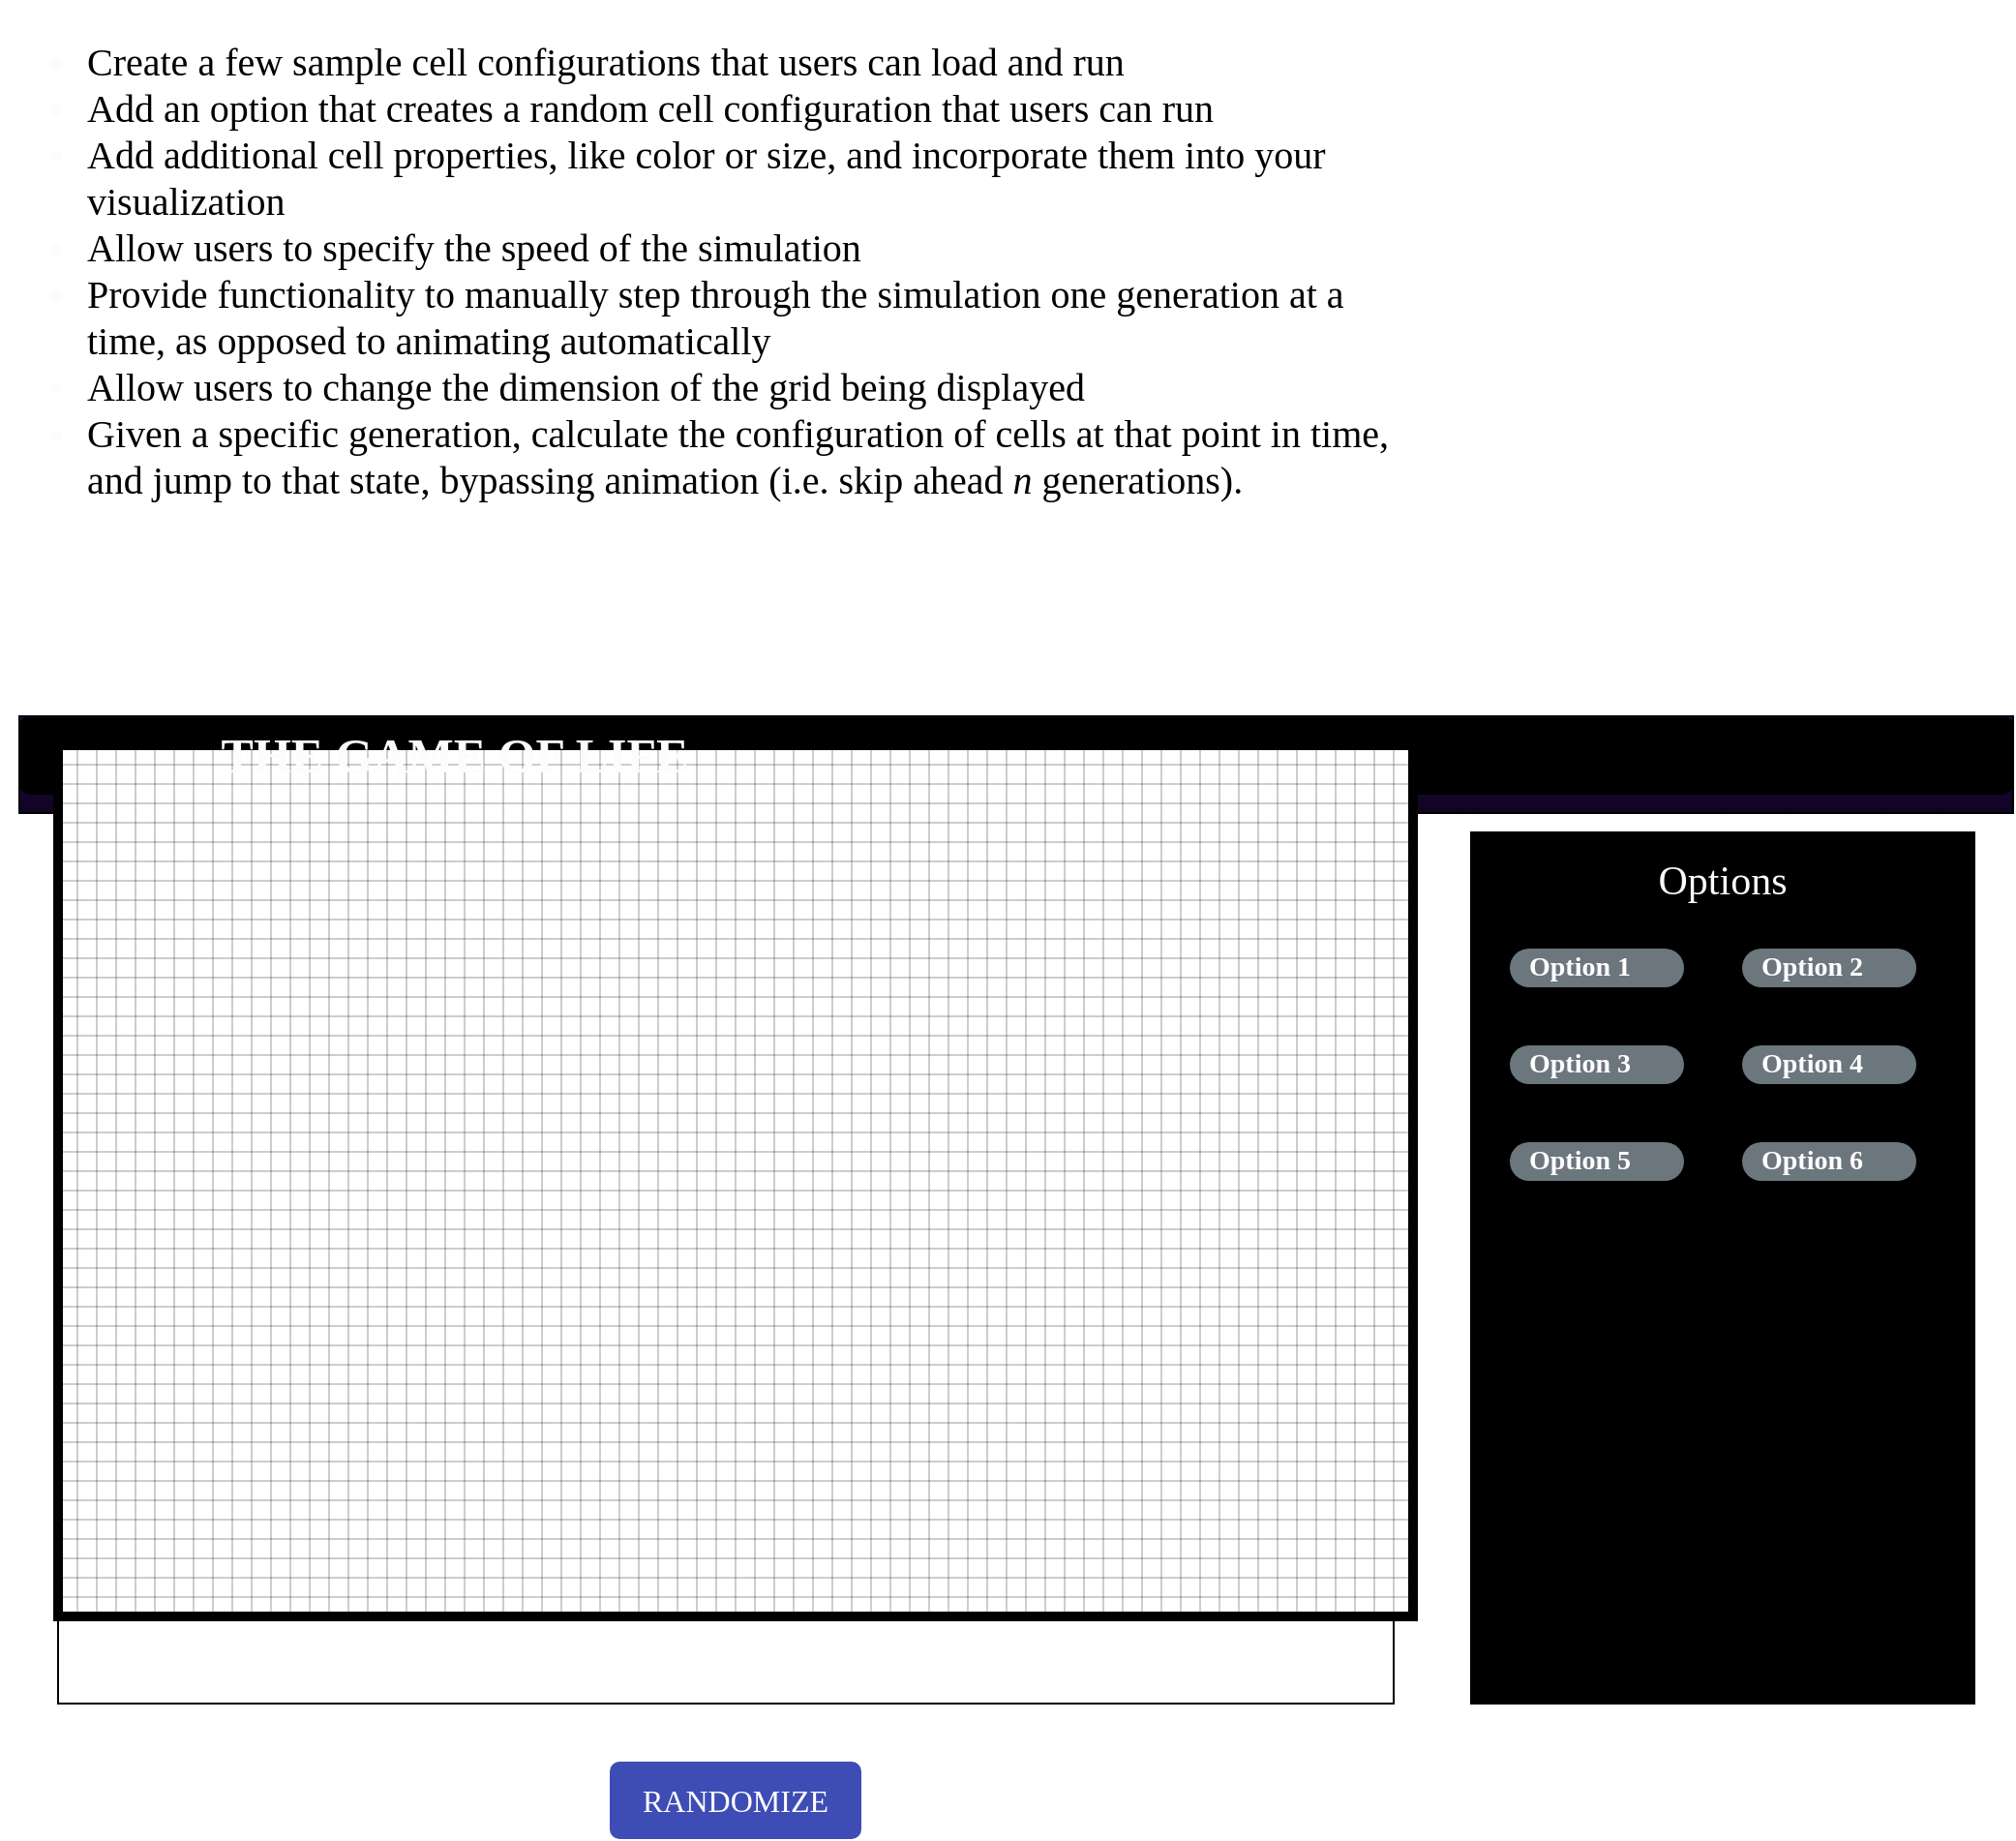 <mxfile version="13.6.4" type="github">
  <diagram name="Page-1" id="c9db0220-8083-56f3-ca83-edcdcd058819">
    <mxGraphModel dx="1298" dy="2559.5" grid="1" gridSize="10" guides="1" tooltips="1" connect="1" arrows="1" fold="1" page="1" pageScale="1.5" pageWidth="826" pageHeight="1169" background="#ffffff" math="0" shadow="0" extFonts="Russo One^https://fonts.googleapis.com/css?family=Russo+One|Titillium Web^https://fonts.googleapis.com/css?family=Titillium+Web">
      <root>
        <mxCell id="0" style=";html=1;" />
        <mxCell id="1" style=";html=1;" parent="0" />
        <mxCell id="Tp6fJch2ndLfM1ZxOPyc-2" value="" style="rounded=0;whiteSpace=wrap;html=1;labelBackgroundColor=none;fillColor=#2E0861;gradientColor=#100321;" parent="1" vertex="1">
          <mxGeometry x="170" y="210" width="1030" height="50" as="geometry" />
        </mxCell>
        <mxCell id="Tp6fJch2ndLfM1ZxOPyc-3" value="" style="rounded=1;whiteSpace=wrap;html=1;fillColor=#000000;" vertex="1" parent="1">
          <mxGeometry x="170" y="210" width="1030" height="40" as="geometry" />
        </mxCell>
        <mxCell id="Tp6fJch2ndLfM1ZxOPyc-5" value="" style="rounded=0;whiteSpace=wrap;html=1;" parent="1" vertex="1">
          <mxGeometry x="190" y="270" width="690" height="450" as="geometry" />
        </mxCell>
        <mxCell id="Tp6fJch2ndLfM1ZxOPyc-6" value="" style="rounded=0;whiteSpace=wrap;html=1;labelBackgroundColor=#2E0861;labelBorderColor=none;fillColor=#000000;" parent="1" vertex="1">
          <mxGeometry x="920" y="270" width="260" height="450" as="geometry" />
        </mxCell>
        <mxCell id="Tp6fJch2ndLfM1ZxOPyc-7" value="&lt;font style=&quot;font-size: 21px&quot;&gt;Options&lt;/font&gt;" style="text;html=1;strokeColor=none;fillColor=none;align=center;verticalAlign=middle;whiteSpace=wrap;rounded=0;fontColor=#FCFCFC;fontFamily=Russo One;FType=g;" parent="1" vertex="1">
          <mxGeometry x="1015" y="270" width="70" height="50" as="geometry" />
        </mxCell>
        <mxCell id="Tp6fJch2ndLfM1ZxOPyc-22" value="" style="verticalLabelPosition=bottom;verticalAlign=top;html=1;shape=mxgraph.basic.patternFillRect;fillStyle=grid;step=10;fillStrokeWidth=0.2;fillStrokeColor=#000000;strokeColor=#000000;fillColor=#FFFFFF;labelBackgroundColor=#2E0861;strokeWidth=5;" parent="1" vertex="1">
          <mxGeometry x="190" y="225" width="700" height="450" as="geometry" />
        </mxCell>
        <mxCell id="Tp6fJch2ndLfM1ZxOPyc-23" value="THE GAME OF LIFE" style="text;html=1;strokeColor=none;align=center;verticalAlign=middle;whiteSpace=wrap;rounded=0;fontColor=#FCFCFC;fontSize=25;fontStyle=1;horizontal=1;fontFamily=Russo One;" parent="1" vertex="1">
          <mxGeometry x="180" y="220" width="430" height="20" as="geometry" />
        </mxCell>
        <mxCell id="Tp6fJch2ndLfM1ZxOPyc-24" value="&lt;h1 style=&quot;font-size: 20px&quot;&gt;&lt;ul&gt;&lt;li&gt;&lt;font color=&quot;#000000&quot; style=&quot;font-weight: normal&quot;&gt;Create a few sample cell configurations that users can load and run&lt;/font&gt;&lt;/li&gt;&lt;li&gt;&lt;font color=&quot;#000000&quot; style=&quot;font-weight: normal&quot;&gt;Add an option that creates a random cell configuration that users can run&lt;/font&gt;&lt;/li&gt;&lt;li&gt;&lt;font color=&quot;#000000&quot; style=&quot;font-weight: normal&quot;&gt;Add additional cell properties, like color or size, and incorporate them into your visualization&lt;/font&gt;&lt;/li&gt;&lt;li&gt;&lt;font color=&quot;#000000&quot; style=&quot;font-weight: normal&quot;&gt;Allow users to specify the speed of the simulation&lt;/font&gt;&lt;/li&gt;&lt;li&gt;&lt;font color=&quot;#000000&quot; style=&quot;font-weight: normal&quot;&gt;Provide functionality to manually step through the simulation one generation at a time, as opposed to animating automatically&lt;/font&gt;&lt;/li&gt;&lt;li&gt;&lt;font color=&quot;#000000&quot; style=&quot;font-weight: normal&quot;&gt;Allow users to change the dimension of the grid being displayed&lt;/font&gt;&lt;/li&gt;&lt;li&gt;&lt;font color=&quot;#000000&quot; style=&quot;font-weight: normal&quot;&gt;Given a specific generation, calculate the configuration of cells at that point in time, and jump to that state, bypassing animation (i.e. skip ahead&amp;nbsp;&lt;em style=&quot;box-sizing: border-box&quot;&gt;n&lt;/em&gt;&amp;nbsp;generations).&lt;/font&gt;&lt;/li&gt;&lt;/ul&gt;&lt;/h1&gt;" style="text;html=1;strokeColor=none;fillColor=none;spacing=5;spacingTop=-20;whiteSpace=wrap;overflow=hidden;rounded=0;fontFamily=Georgia;fontSize=25;fontColor=#FCFCFC;" parent="1" vertex="1">
          <mxGeometry x="160" y="-150" width="740" height="303" as="geometry" />
        </mxCell>
         <mxCell id="W2oQ9se14a24o56sv9Hn-1" value="Option 1" style="rounded=1;whiteSpace=wrap;html=1;arcSize=50;strokeColor=none;strokeWidth=1;fillColor=#6C767D;fontColor=#FFFFFF;whiteSpace=wrap;align=left;verticalAlign=middle;spacingLeft=0;fontStyle=1;fontSize=14;spacing=10;labelBackgroundColor=none;fontFamily=Titillium Web;FType=g;" vertex="1" parent="1">
          <mxGeometry x="940" y="330" width="90" height="20" as="geometry" />
        </mxCell>
        <mxCell id="W2oQ9se14a24o56sv9Hn-2" value="Option 2" style="rounded=1;whiteSpace=wrap;html=1;arcSize=50;strokeColor=none;strokeWidth=1;fillColor=#6C767D;fontColor=#FFFFFF;whiteSpace=wrap;align=left;verticalAlign=middle;spacingLeft=0;fontStyle=1;fontSize=14;spacing=10;labelBackgroundColor=none;fontFamily=Titillium Web;" vertex="1" parent="1">
          <mxGeometry x="1060" y="330" width="90" height="20" as="geometry" />
        </mxCell>
        <mxCell id="W2oQ9se14a24o56sv9Hn-3" value="Option 4" style="rounded=1;whiteSpace=wrap;html=1;arcSize=50;strokeColor=none;strokeWidth=1;fillColor=#6C767D;fontColor=#FFFFFF;whiteSpace=wrap;align=left;verticalAlign=middle;spacingLeft=0;fontStyle=1;fontSize=14;spacing=10;labelBackgroundColor=none;fontFamily=Titillium Web;" vertex="1" parent="1">
          <mxGeometry x="1060" y="380" width="90" height="20" as="geometry" />
        </mxCell>
        <mxCell id="W2oQ9se14a24o56sv9Hn-4" value="Option 3" style="rounded=1;whiteSpace=wrap;html=1;arcSize=50;strokeColor=none;strokeWidth=1;fillColor=#6C767D;fontColor=#FFFFFF;whiteSpace=wrap;align=left;verticalAlign=middle;spacingLeft=0;fontStyle=1;fontSize=14;spacing=10;labelBackgroundColor=none;fontFamily=Titillium Web;" vertex="1" parent="1">
          <mxGeometry x="940" y="380" width="90" height="20" as="geometry" />
        </mxCell>
        <mxCell id="W2oQ9se14a24o56sv9Hn-5" value="Option 5" style="rounded=1;whiteSpace=wrap;html=1;arcSize=50;strokeColor=none;strokeWidth=1;fillColor=#6C767D;fontColor=#FFFFFF;whiteSpace=wrap;align=left;verticalAlign=middle;spacingLeft=0;fontStyle=1;fontSize=14;spacing=10;labelBackgroundColor=none;fontFamily=Titillium Web;" vertex="1" parent="1">
          <mxGeometry x="940" y="430" width="90" height="20" as="geometry" />
        </mxCell>
        <mxCell id="W2oQ9se14a24o56sv9Hn-6" value="Option 6" style="rounded=1;whiteSpace=wrap;html=1;arcSize=50;strokeColor=none;strokeWidth=1;fillColor=#6C767D;fontColor=#FFFFFF;whiteSpace=wrap;align=left;verticalAlign=middle;spacingLeft=0;fontStyle=1;fontSize=14;spacing=10;labelBackgroundColor=none;fontFamily=Titillium Web;" vertex="1" parent="1">
          <mxGeometry x="1060" y="430" width="90" height="20" as="geometry" />
        </mxCell>
        <mxCell id="W2oQ9se14a24o56sv9Hn-7" value="RANDOMIZE" style="html=1;shadow=0;dashed=0;shape=mxgraph.bootstrap.rrect;rSize=5;strokeColor=none;strokeWidth=1;fontColor=#FFFFFF;whiteSpace=wrap;align=center;verticalAlign=middle;spacingLeft=0;fontStyle=0;fontSize=16;spacing=5;labelBackgroundColor=none;fontFamily=Russo One;fillColor=#3E4DB5;" vertex="1" parent="1">
          <mxGeometry x="475" y="750" width="130" height="40" as="geometry" />
        </mxCell>
      </root>
    </mxGraphModel>
  </diagram>
</mxfile>